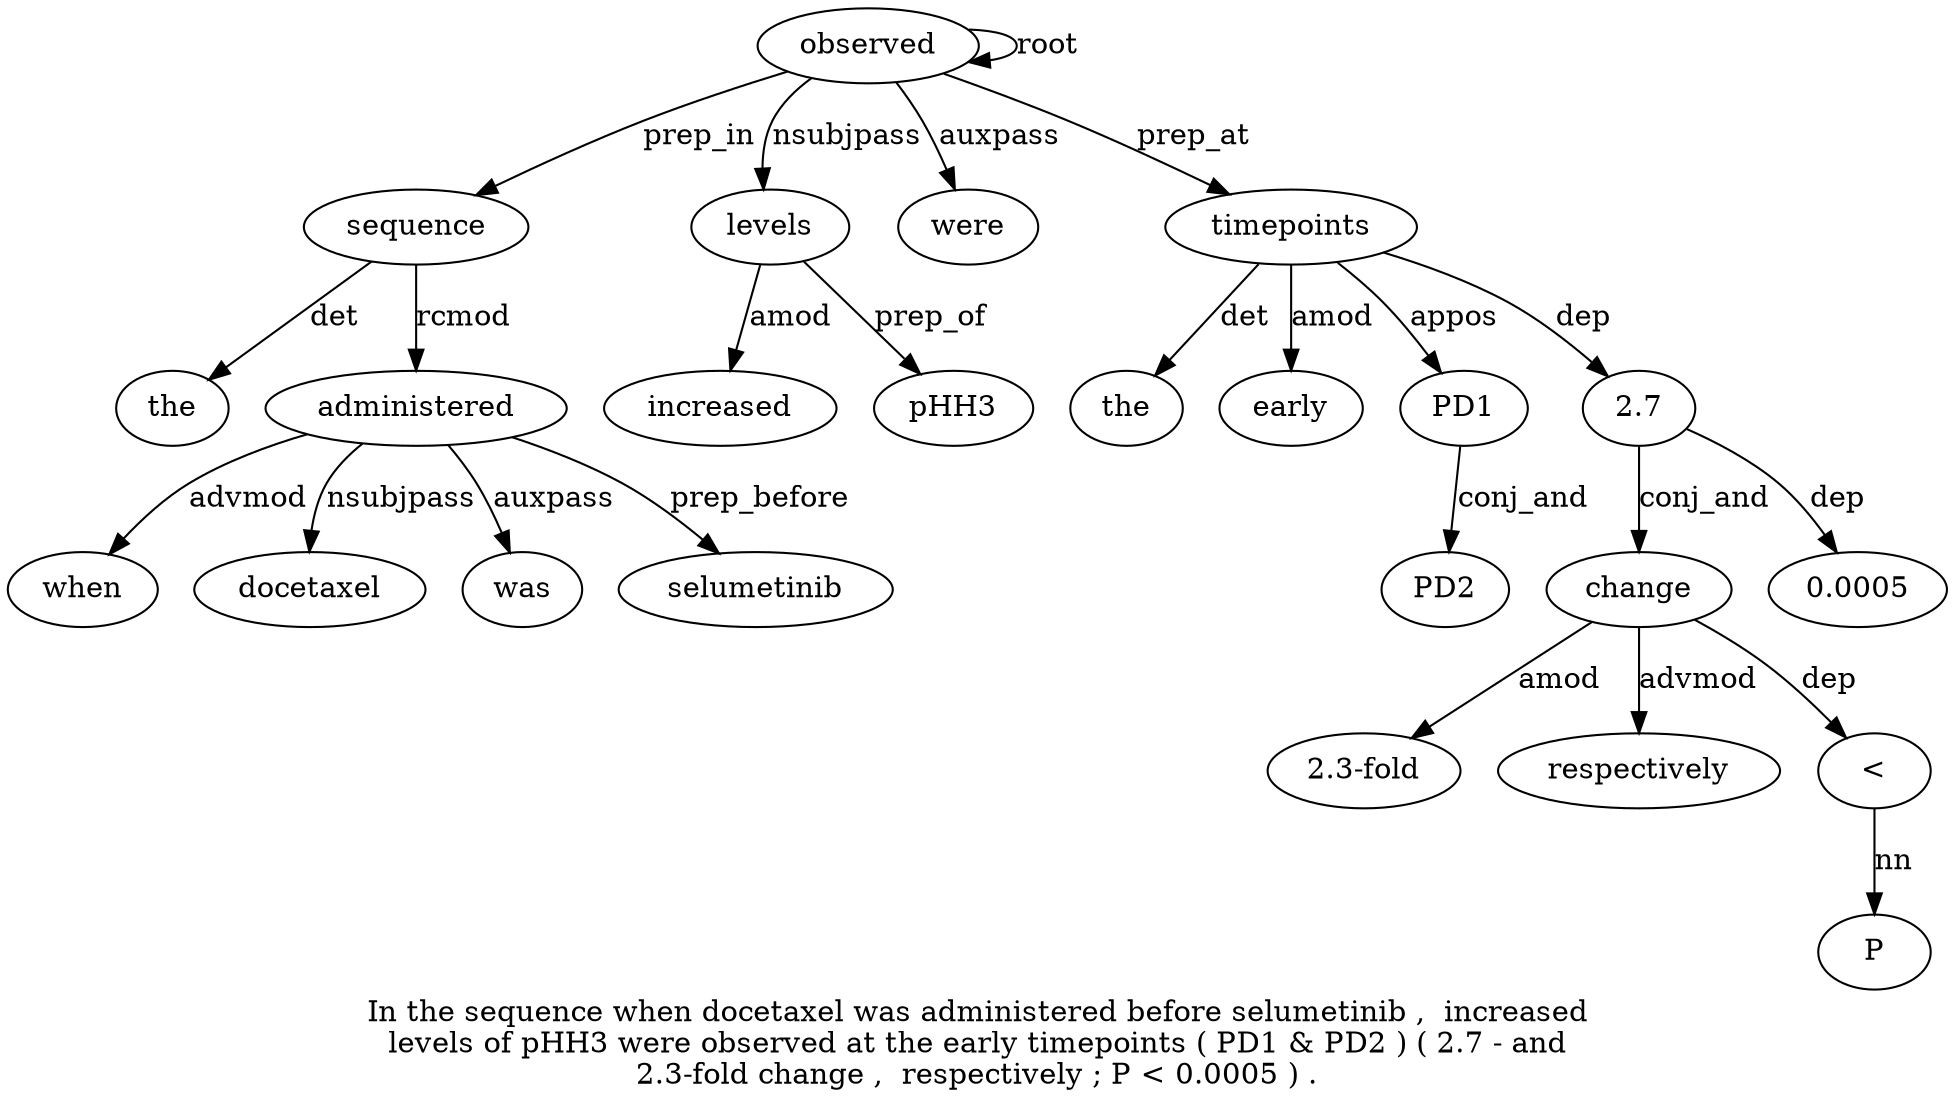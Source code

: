digraph "In the sequence when docetaxel was administered before selumetinib ,  increased levels of pHH3 were observed at the early timepoints ( PD1 & PD2 ) ( 2.7 - and 2.3-fold change ,  respectively ; P < 0.0005 ) ." {
label="In the sequence when docetaxel was administered before selumetinib ,  increased
levels of pHH3 were observed at the early timepoints ( PD1 & PD2 ) ( 2.7 - and
2.3-fold change ,  respectively ; P < 0.0005 ) .";
sequence3 [style=filled, fillcolor=white, label=sequence];
the2 [style=filled, fillcolor=white, label=the];
sequence3 -> the2  [label=det];
observed16 [style=filled, fillcolor=white, label=observed];
observed16 -> sequence3  [label=prep_in];
administered7 [style=filled, fillcolor=white, label=administered];
when4 [style=filled, fillcolor=white, label=when];
administered7 -> when4  [label=advmod];
docetaxel5 [style=filled, fillcolor=white, label=docetaxel];
administered7 -> docetaxel5  [label=nsubjpass];
was6 [style=filled, fillcolor=white, label=was];
administered7 -> was6  [label=auxpass];
sequence3 -> administered7  [label=rcmod];
selumetinib9 [style=filled, fillcolor=white, label=selumetinib];
administered7 -> selumetinib9  [label=prep_before];
levels12 [style=filled, fillcolor=white, label=levels];
increased11 [style=filled, fillcolor=white, label=increased];
levels12 -> increased11  [label=amod];
observed16 -> levels12  [label=nsubjpass];
pHH314 [style=filled, fillcolor=white, label=pHH3];
levels12 -> pHH314  [label=prep_of];
were15 [style=filled, fillcolor=white, label=were];
observed16 -> were15  [label=auxpass];
observed16 -> observed16  [label=root];
timepoints20 [style=filled, fillcolor=white, label=timepoints];
the18 [style=filled, fillcolor=white, label=the];
timepoints20 -> the18  [label=det];
early19 [style=filled, fillcolor=white, label=early];
timepoints20 -> early19  [label=amod];
observed16 -> timepoints20  [label=prep_at];
PD122 [style=filled, fillcolor=white, label=PD1];
timepoints20 -> PD122  [label=appos];
PD224 [style=filled, fillcolor=white, label=PD2];
PD122 -> PD224  [label=conj_and];
"2.7" [style=filled, fillcolor=white, label="2.7"];
timepoints20 -> "2.7"  [label=dep];
change31 [style=filled, fillcolor=white, label=change];
"2.3-fold0" [style=filled, fillcolor=white, label="2.3-fold"];
change31 -> "2.3-fold0"  [label=amod];
"2.7" -> change31  [label=conj_and];
respectively33 [style=filled, fillcolor=white, label=respectively];
change31 -> respectively33  [label=advmod];
"<36" [style=filled, fillcolor=white, label="<"];
P35 [style=filled, fillcolor=white, label=P];
"<36" -> P35  [label=nn];
change31 -> "<36"  [label=dep];
"0.000537" [style=filled, fillcolor=white, label="0.0005"];
"2.7" -> "0.000537"  [label=dep];
}
